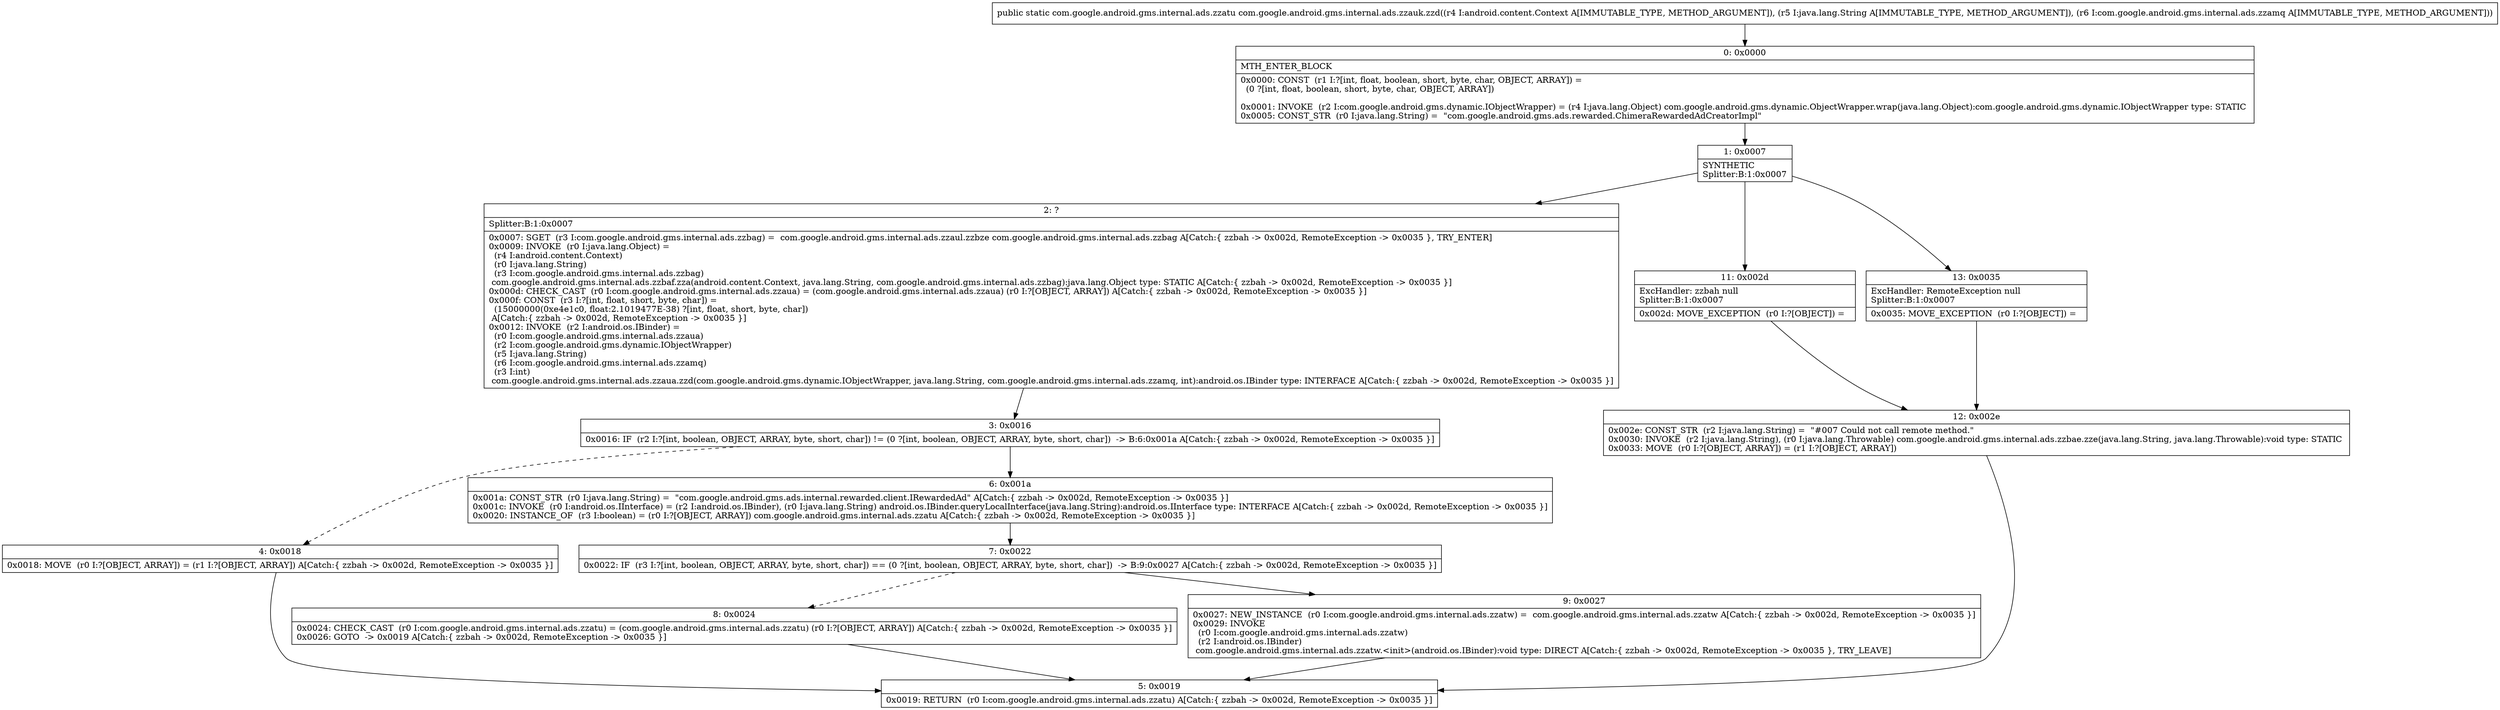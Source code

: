 digraph "CFG forcom.google.android.gms.internal.ads.zzauk.zzd(Landroid\/content\/Context;Ljava\/lang\/String;Lcom\/google\/android\/gms\/internal\/ads\/zzamq;)Lcom\/google\/android\/gms\/internal\/ads\/zzatu;" {
Node_0 [shape=record,label="{0\:\ 0x0000|MTH_ENTER_BLOCK\l|0x0000: CONST  (r1 I:?[int, float, boolean, short, byte, char, OBJECT, ARRAY]) = \l  (0 ?[int, float, boolean, short, byte, char, OBJECT, ARRAY])\l \l0x0001: INVOKE  (r2 I:com.google.android.gms.dynamic.IObjectWrapper) = (r4 I:java.lang.Object) com.google.android.gms.dynamic.ObjectWrapper.wrap(java.lang.Object):com.google.android.gms.dynamic.IObjectWrapper type: STATIC \l0x0005: CONST_STR  (r0 I:java.lang.String) =  \"com.google.android.gms.ads.rewarded.ChimeraRewardedAdCreatorImpl\" \l}"];
Node_1 [shape=record,label="{1\:\ 0x0007|SYNTHETIC\lSplitter:B:1:0x0007\l}"];
Node_2 [shape=record,label="{2\:\ ?|Splitter:B:1:0x0007\l|0x0007: SGET  (r3 I:com.google.android.gms.internal.ads.zzbag) =  com.google.android.gms.internal.ads.zzaul.zzbze com.google.android.gms.internal.ads.zzbag A[Catch:\{ zzbah \-\> 0x002d, RemoteException \-\> 0x0035 \}, TRY_ENTER]\l0x0009: INVOKE  (r0 I:java.lang.Object) = \l  (r4 I:android.content.Context)\l  (r0 I:java.lang.String)\l  (r3 I:com.google.android.gms.internal.ads.zzbag)\l com.google.android.gms.internal.ads.zzbaf.zza(android.content.Context, java.lang.String, com.google.android.gms.internal.ads.zzbag):java.lang.Object type: STATIC A[Catch:\{ zzbah \-\> 0x002d, RemoteException \-\> 0x0035 \}]\l0x000d: CHECK_CAST  (r0 I:com.google.android.gms.internal.ads.zzaua) = (com.google.android.gms.internal.ads.zzaua) (r0 I:?[OBJECT, ARRAY]) A[Catch:\{ zzbah \-\> 0x002d, RemoteException \-\> 0x0035 \}]\l0x000f: CONST  (r3 I:?[int, float, short, byte, char]) = \l  (15000000(0xe4e1c0, float:2.1019477E\-38) ?[int, float, short, byte, char])\l A[Catch:\{ zzbah \-\> 0x002d, RemoteException \-\> 0x0035 \}]\l0x0012: INVOKE  (r2 I:android.os.IBinder) = \l  (r0 I:com.google.android.gms.internal.ads.zzaua)\l  (r2 I:com.google.android.gms.dynamic.IObjectWrapper)\l  (r5 I:java.lang.String)\l  (r6 I:com.google.android.gms.internal.ads.zzamq)\l  (r3 I:int)\l com.google.android.gms.internal.ads.zzaua.zzd(com.google.android.gms.dynamic.IObjectWrapper, java.lang.String, com.google.android.gms.internal.ads.zzamq, int):android.os.IBinder type: INTERFACE A[Catch:\{ zzbah \-\> 0x002d, RemoteException \-\> 0x0035 \}]\l}"];
Node_3 [shape=record,label="{3\:\ 0x0016|0x0016: IF  (r2 I:?[int, boolean, OBJECT, ARRAY, byte, short, char]) != (0 ?[int, boolean, OBJECT, ARRAY, byte, short, char])  \-\> B:6:0x001a A[Catch:\{ zzbah \-\> 0x002d, RemoteException \-\> 0x0035 \}]\l}"];
Node_4 [shape=record,label="{4\:\ 0x0018|0x0018: MOVE  (r0 I:?[OBJECT, ARRAY]) = (r1 I:?[OBJECT, ARRAY]) A[Catch:\{ zzbah \-\> 0x002d, RemoteException \-\> 0x0035 \}]\l}"];
Node_5 [shape=record,label="{5\:\ 0x0019|0x0019: RETURN  (r0 I:com.google.android.gms.internal.ads.zzatu) A[Catch:\{ zzbah \-\> 0x002d, RemoteException \-\> 0x0035 \}]\l}"];
Node_6 [shape=record,label="{6\:\ 0x001a|0x001a: CONST_STR  (r0 I:java.lang.String) =  \"com.google.android.gms.ads.internal.rewarded.client.IRewardedAd\" A[Catch:\{ zzbah \-\> 0x002d, RemoteException \-\> 0x0035 \}]\l0x001c: INVOKE  (r0 I:android.os.IInterface) = (r2 I:android.os.IBinder), (r0 I:java.lang.String) android.os.IBinder.queryLocalInterface(java.lang.String):android.os.IInterface type: INTERFACE A[Catch:\{ zzbah \-\> 0x002d, RemoteException \-\> 0x0035 \}]\l0x0020: INSTANCE_OF  (r3 I:boolean) = (r0 I:?[OBJECT, ARRAY]) com.google.android.gms.internal.ads.zzatu A[Catch:\{ zzbah \-\> 0x002d, RemoteException \-\> 0x0035 \}]\l}"];
Node_7 [shape=record,label="{7\:\ 0x0022|0x0022: IF  (r3 I:?[int, boolean, OBJECT, ARRAY, byte, short, char]) == (0 ?[int, boolean, OBJECT, ARRAY, byte, short, char])  \-\> B:9:0x0027 A[Catch:\{ zzbah \-\> 0x002d, RemoteException \-\> 0x0035 \}]\l}"];
Node_8 [shape=record,label="{8\:\ 0x0024|0x0024: CHECK_CAST  (r0 I:com.google.android.gms.internal.ads.zzatu) = (com.google.android.gms.internal.ads.zzatu) (r0 I:?[OBJECT, ARRAY]) A[Catch:\{ zzbah \-\> 0x002d, RemoteException \-\> 0x0035 \}]\l0x0026: GOTO  \-\> 0x0019 A[Catch:\{ zzbah \-\> 0x002d, RemoteException \-\> 0x0035 \}]\l}"];
Node_9 [shape=record,label="{9\:\ 0x0027|0x0027: NEW_INSTANCE  (r0 I:com.google.android.gms.internal.ads.zzatw) =  com.google.android.gms.internal.ads.zzatw A[Catch:\{ zzbah \-\> 0x002d, RemoteException \-\> 0x0035 \}]\l0x0029: INVOKE  \l  (r0 I:com.google.android.gms.internal.ads.zzatw)\l  (r2 I:android.os.IBinder)\l com.google.android.gms.internal.ads.zzatw.\<init\>(android.os.IBinder):void type: DIRECT A[Catch:\{ zzbah \-\> 0x002d, RemoteException \-\> 0x0035 \}, TRY_LEAVE]\l}"];
Node_11 [shape=record,label="{11\:\ 0x002d|ExcHandler: zzbah null\lSplitter:B:1:0x0007\l|0x002d: MOVE_EXCEPTION  (r0 I:?[OBJECT]) =  \l}"];
Node_12 [shape=record,label="{12\:\ 0x002e|0x002e: CONST_STR  (r2 I:java.lang.String) =  \"#007 Could not call remote method.\" \l0x0030: INVOKE  (r2 I:java.lang.String), (r0 I:java.lang.Throwable) com.google.android.gms.internal.ads.zzbae.zze(java.lang.String, java.lang.Throwable):void type: STATIC \l0x0033: MOVE  (r0 I:?[OBJECT, ARRAY]) = (r1 I:?[OBJECT, ARRAY]) \l}"];
Node_13 [shape=record,label="{13\:\ 0x0035|ExcHandler: RemoteException null\lSplitter:B:1:0x0007\l|0x0035: MOVE_EXCEPTION  (r0 I:?[OBJECT]) =  \l}"];
MethodNode[shape=record,label="{public static com.google.android.gms.internal.ads.zzatu com.google.android.gms.internal.ads.zzauk.zzd((r4 I:android.content.Context A[IMMUTABLE_TYPE, METHOD_ARGUMENT]), (r5 I:java.lang.String A[IMMUTABLE_TYPE, METHOD_ARGUMENT]), (r6 I:com.google.android.gms.internal.ads.zzamq A[IMMUTABLE_TYPE, METHOD_ARGUMENT])) }"];
MethodNode -> Node_0;
Node_0 -> Node_1;
Node_1 -> Node_2;
Node_1 -> Node_11;
Node_1 -> Node_13;
Node_2 -> Node_3;
Node_3 -> Node_4[style=dashed];
Node_3 -> Node_6;
Node_4 -> Node_5;
Node_6 -> Node_7;
Node_7 -> Node_8[style=dashed];
Node_7 -> Node_9;
Node_8 -> Node_5;
Node_9 -> Node_5;
Node_11 -> Node_12;
Node_12 -> Node_5;
Node_13 -> Node_12;
}

